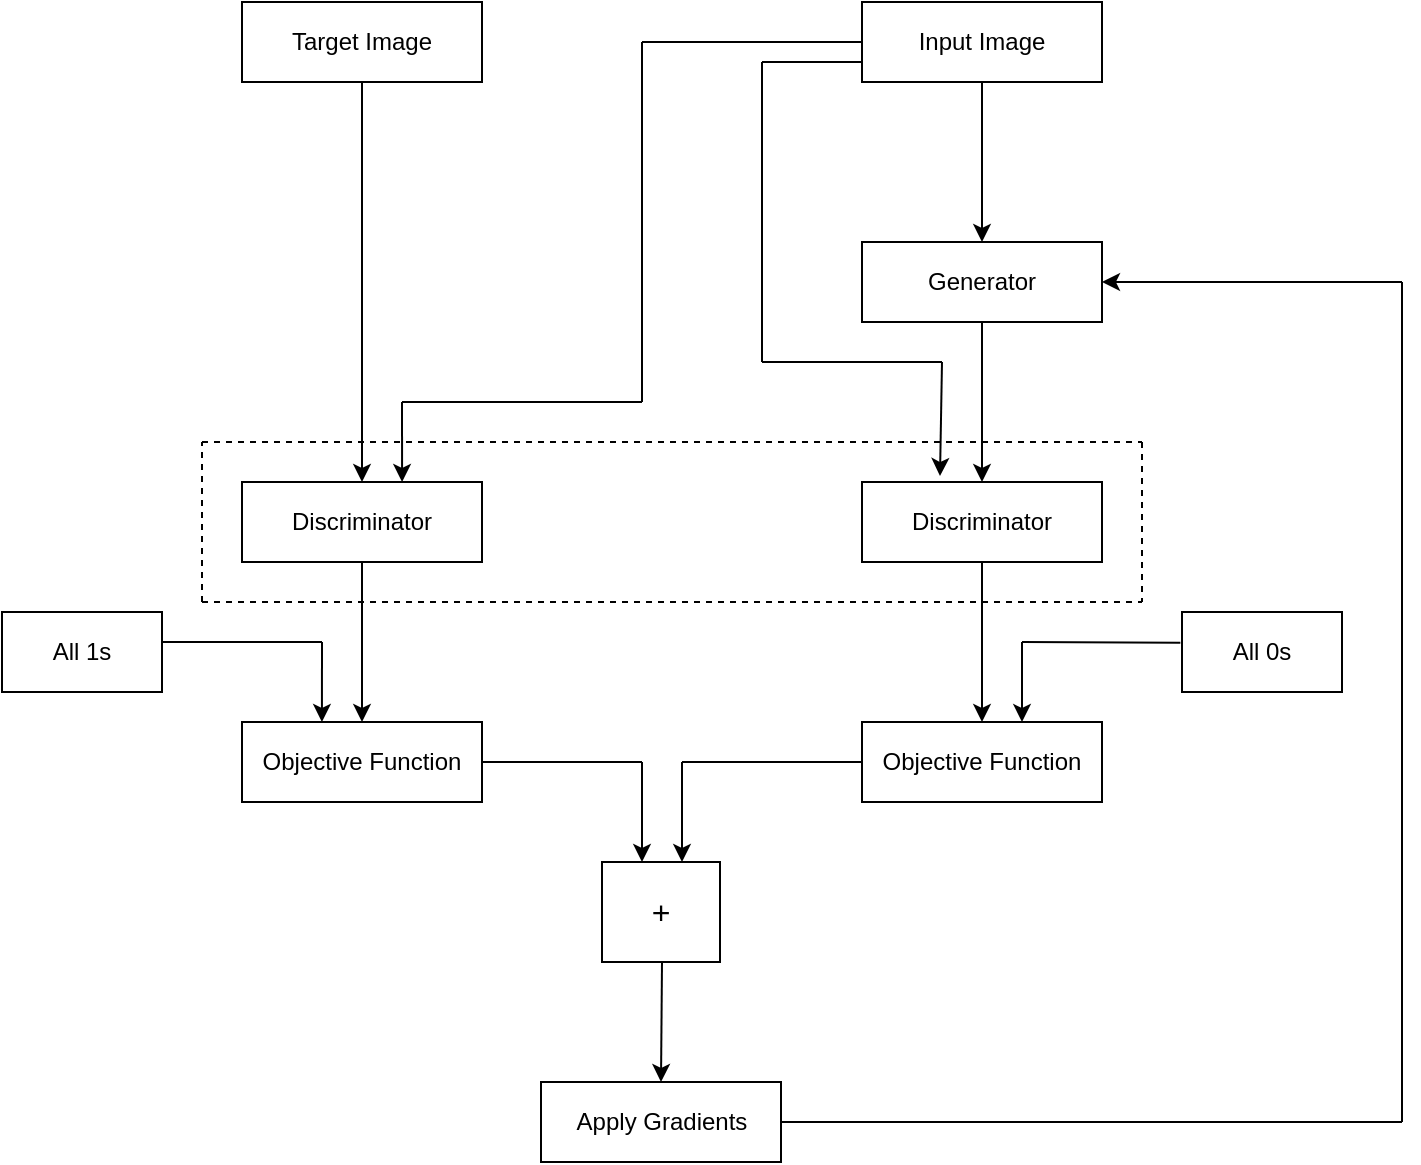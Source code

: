 <mxfile version="20.8.16" type="device"><diagram name="Page-1" id="RqxDCKg5QEMTn2tk2U9w"><mxGraphModel dx="887" dy="875" grid="1" gridSize="10" guides="1" tooltips="1" connect="1" arrows="1" fold="1" page="1" pageScale="1" pageWidth="827" pageHeight="1169" math="0" shadow="0"><root><mxCell id="0"/><mxCell id="1" parent="0"/><mxCell id="P5wWCu7zG68P-QsvPylU-1" value="Target Image" style="rounded=0;whiteSpace=wrap;html=1;" parent="1" vertex="1"><mxGeometry x="200" y="240" width="120" height="40" as="geometry"/></mxCell><mxCell id="P5wWCu7zG68P-QsvPylU-2" value="Input Image" style="rounded=0;whiteSpace=wrap;html=1;" parent="1" vertex="1"><mxGeometry x="510" y="240" width="120" height="40" as="geometry"/></mxCell><mxCell id="P5wWCu7zG68P-QsvPylU-3" value="Generator" style="rounded=0;whiteSpace=wrap;html=1;" parent="1" vertex="1"><mxGeometry x="510" y="360" width="120" height="40" as="geometry"/></mxCell><mxCell id="P5wWCu7zG68P-QsvPylU-4" value="Discriminator" style="rounded=0;whiteSpace=wrap;html=1;" parent="1" vertex="1"><mxGeometry x="510" y="480" width="120" height="40" as="geometry"/></mxCell><mxCell id="P5wWCu7zG68P-QsvPylU-5" value="Discriminator" style="rounded=0;whiteSpace=wrap;html=1;" parent="1" vertex="1"><mxGeometry x="200" y="480" width="120" height="40" as="geometry"/></mxCell><mxCell id="P5wWCu7zG68P-QsvPylU-6" value="" style="endArrow=classic;html=1;rounded=0;entryX=0.5;entryY=0;entryDx=0;entryDy=0;" parent="1" target="P5wWCu7zG68P-QsvPylU-5" edge="1"><mxGeometry width="50" height="50" relative="1" as="geometry"><mxPoint x="260" y="280" as="sourcePoint"/><mxPoint x="310" y="230" as="targetPoint"/></mxGeometry></mxCell><mxCell id="P5wWCu7zG68P-QsvPylU-8" value="" style="endArrow=none;html=1;rounded=0;" parent="1" edge="1"><mxGeometry width="50" height="50" relative="1" as="geometry"><mxPoint x="400" y="260" as="sourcePoint"/><mxPoint x="510" y="260" as="targetPoint"/></mxGeometry></mxCell><mxCell id="P5wWCu7zG68P-QsvPylU-9" value="" style="endArrow=none;html=1;rounded=0;" parent="1" edge="1"><mxGeometry width="50" height="50" relative="1" as="geometry"><mxPoint x="400" y="260" as="sourcePoint"/><mxPoint x="400" y="440" as="targetPoint"/></mxGeometry></mxCell><mxCell id="P5wWCu7zG68P-QsvPylU-10" value="" style="endArrow=none;html=1;rounded=0;" parent="1" edge="1"><mxGeometry width="50" height="50" relative="1" as="geometry"><mxPoint x="400" y="440" as="sourcePoint"/><mxPoint x="280" y="440" as="targetPoint"/></mxGeometry></mxCell><mxCell id="P5wWCu7zG68P-QsvPylU-11" value="" style="endArrow=classic;html=1;rounded=0;entryX=0.667;entryY=0;entryDx=0;entryDy=0;entryPerimeter=0;" parent="1" target="P5wWCu7zG68P-QsvPylU-5" edge="1"><mxGeometry width="50" height="50" relative="1" as="geometry"><mxPoint x="280" y="440" as="sourcePoint"/><mxPoint x="330" y="390" as="targetPoint"/></mxGeometry></mxCell><mxCell id="P5wWCu7zG68P-QsvPylU-12" value="" style="endArrow=classic;html=1;rounded=0;entryX=0.5;entryY=0;entryDx=0;entryDy=0;" parent="1" target="P5wWCu7zG68P-QsvPylU-3" edge="1"><mxGeometry width="50" height="50" relative="1" as="geometry"><mxPoint x="570" y="280" as="sourcePoint"/><mxPoint x="620" y="230" as="targetPoint"/></mxGeometry></mxCell><mxCell id="P5wWCu7zG68P-QsvPylU-13" value="" style="endArrow=classic;html=1;rounded=0;entryX=0.5;entryY=0;entryDx=0;entryDy=0;" parent="1" target="P5wWCu7zG68P-QsvPylU-4" edge="1"><mxGeometry width="50" height="50" relative="1" as="geometry"><mxPoint x="570" y="400" as="sourcePoint"/><mxPoint x="620" y="350" as="targetPoint"/></mxGeometry></mxCell><mxCell id="P5wWCu7zG68P-QsvPylU-14" value="Objective Function" style="rounded=0;whiteSpace=wrap;html=1;" parent="1" vertex="1"><mxGeometry x="510" y="600" width="120" height="40" as="geometry"/></mxCell><mxCell id="P5wWCu7zG68P-QsvPylU-15" value="Objective Function" style="rounded=0;whiteSpace=wrap;html=1;" parent="1" vertex="1"><mxGeometry x="200" y="600" width="120" height="40" as="geometry"/></mxCell><mxCell id="P5wWCu7zG68P-QsvPylU-16" value="All 1s" style="rounded=0;whiteSpace=wrap;html=1;" parent="1" vertex="1"><mxGeometry x="80" y="545" width="80" height="40" as="geometry"/></mxCell><mxCell id="P5wWCu7zG68P-QsvPylU-17" value="All 0s" style="rounded=0;whiteSpace=wrap;html=1;" parent="1" vertex="1"><mxGeometry x="670" y="545" width="80" height="40" as="geometry"/></mxCell><mxCell id="P5wWCu7zG68P-QsvPylU-18" value="" style="endArrow=classic;html=1;rounded=0;entryX=0.5;entryY=0;entryDx=0;entryDy=0;" parent="1" target="P5wWCu7zG68P-QsvPylU-15" edge="1"><mxGeometry width="50" height="50" relative="1" as="geometry"><mxPoint x="260" y="520" as="sourcePoint"/><mxPoint x="310" y="470" as="targetPoint"/></mxGeometry></mxCell><mxCell id="P5wWCu7zG68P-QsvPylU-19" value="" style="endArrow=none;html=1;rounded=0;" parent="1" edge="1"><mxGeometry width="50" height="50" relative="1" as="geometry"><mxPoint x="160" y="560" as="sourcePoint"/><mxPoint x="240" y="560" as="targetPoint"/></mxGeometry></mxCell><mxCell id="P5wWCu7zG68P-QsvPylU-20" value="" style="endArrow=classic;html=1;rounded=0;entryX=0.333;entryY=0;entryDx=0;entryDy=0;entryPerimeter=0;" parent="1" target="P5wWCu7zG68P-QsvPylU-15" edge="1"><mxGeometry width="50" height="50" relative="1" as="geometry"><mxPoint x="240" y="560" as="sourcePoint"/><mxPoint x="290" y="510" as="targetPoint"/></mxGeometry></mxCell><mxCell id="P5wWCu7zG68P-QsvPylU-21" value="" style="endArrow=classic;html=1;rounded=0;entryX=0.5;entryY=0;entryDx=0;entryDy=0;" parent="1" target="P5wWCu7zG68P-QsvPylU-14" edge="1"><mxGeometry width="50" height="50" relative="1" as="geometry"><mxPoint x="570" y="520" as="sourcePoint"/><mxPoint x="620" y="470" as="targetPoint"/></mxGeometry></mxCell><mxCell id="P5wWCu7zG68P-QsvPylU-22" value="" style="endArrow=none;html=1;rounded=0;entryX=-0.01;entryY=0.385;entryDx=0;entryDy=0;entryPerimeter=0;" parent="1" target="P5wWCu7zG68P-QsvPylU-17" edge="1"><mxGeometry width="50" height="50" relative="1" as="geometry"><mxPoint x="590" y="560" as="sourcePoint"/><mxPoint x="650" y="560" as="targetPoint"/></mxGeometry></mxCell><mxCell id="P5wWCu7zG68P-QsvPylU-23" value="" style="endArrow=classic;html=1;rounded=0;" parent="1" edge="1"><mxGeometry width="50" height="50" relative="1" as="geometry"><mxPoint x="590" y="560" as="sourcePoint"/><mxPoint x="590" y="600" as="targetPoint"/></mxGeometry></mxCell><mxCell id="P5wWCu7zG68P-QsvPylU-24" value="&lt;font size=&quot;3&quot;&gt;+&lt;/font&gt;" style="rounded=0;whiteSpace=wrap;html=1;" parent="1" vertex="1"><mxGeometry x="380" y="670" width="59" height="50" as="geometry"/></mxCell><mxCell id="P5wWCu7zG68P-QsvPylU-25" value="" style="endArrow=none;html=1;rounded=0;" parent="1" edge="1"><mxGeometry width="50" height="50" relative="1" as="geometry"><mxPoint x="320" y="620" as="sourcePoint"/><mxPoint x="400" y="620" as="targetPoint"/></mxGeometry></mxCell><mxCell id="P5wWCu7zG68P-QsvPylU-26" value="" style="endArrow=none;html=1;rounded=0;" parent="1" edge="1"><mxGeometry width="50" height="50" relative="1" as="geometry"><mxPoint x="510" y="620" as="sourcePoint"/><mxPoint x="420" y="620" as="targetPoint"/></mxGeometry></mxCell><mxCell id="P5wWCu7zG68P-QsvPylU-27" value="" style="endArrow=classic;html=1;rounded=0;" parent="1" edge="1"><mxGeometry width="50" height="50" relative="1" as="geometry"><mxPoint x="400" y="620" as="sourcePoint"/><mxPoint x="400" y="670" as="targetPoint"/></mxGeometry></mxCell><mxCell id="P5wWCu7zG68P-QsvPylU-28" value="" style="endArrow=classic;html=1;rounded=0;" parent="1" edge="1"><mxGeometry width="50" height="50" relative="1" as="geometry"><mxPoint x="420" y="620" as="sourcePoint"/><mxPoint x="420" y="670" as="targetPoint"/></mxGeometry></mxCell><mxCell id="P5wWCu7zG68P-QsvPylU-29" value="Apply Gradients" style="rounded=0;whiteSpace=wrap;html=1;" parent="1" vertex="1"><mxGeometry x="349.5" y="780" width="120" height="40" as="geometry"/></mxCell><mxCell id="P5wWCu7zG68P-QsvPylU-30" value="" style="endArrow=classic;html=1;rounded=0;fontSize=18;entryX=0.5;entryY=0;entryDx=0;entryDy=0;" parent="1" target="P5wWCu7zG68P-QsvPylU-29" edge="1"><mxGeometry width="50" height="50" relative="1" as="geometry"><mxPoint x="410" y="720" as="sourcePoint"/><mxPoint x="460" y="670" as="targetPoint"/></mxGeometry></mxCell><mxCell id="P5wWCu7zG68P-QsvPylU-32" value="" style="endArrow=none;dashed=1;html=1;rounded=0;fontSize=18;" parent="1" edge="1"><mxGeometry width="50" height="50" relative="1" as="geometry"><mxPoint x="180" y="540" as="sourcePoint"/><mxPoint x="180" y="460" as="targetPoint"/></mxGeometry></mxCell><mxCell id="P5wWCu7zG68P-QsvPylU-33" value="" style="endArrow=none;dashed=1;html=1;rounded=0;fontSize=18;" parent="1" edge="1"><mxGeometry width="50" height="50" relative="1" as="geometry"><mxPoint x="180" y="460" as="sourcePoint"/><mxPoint x="650" y="460" as="targetPoint"/></mxGeometry></mxCell><mxCell id="P5wWCu7zG68P-QsvPylU-34" value="" style="endArrow=none;dashed=1;html=1;rounded=0;fontSize=18;" parent="1" edge="1"><mxGeometry width="50" height="50" relative="1" as="geometry"><mxPoint x="650" y="460" as="sourcePoint"/><mxPoint x="650" y="540" as="targetPoint"/></mxGeometry></mxCell><mxCell id="P5wWCu7zG68P-QsvPylU-35" value="" style="endArrow=none;dashed=1;html=1;rounded=0;fontSize=18;" parent="1" edge="1"><mxGeometry width="50" height="50" relative="1" as="geometry"><mxPoint x="180" y="540" as="sourcePoint"/><mxPoint x="650" y="540" as="targetPoint"/></mxGeometry></mxCell><mxCell id="P5wWCu7zG68P-QsvPylU-39" value="" style="endArrow=none;html=1;rounded=0;fontSize=18;" parent="1" edge="1"><mxGeometry width="50" height="50" relative="1" as="geometry"><mxPoint x="470" y="800" as="sourcePoint"/><mxPoint x="780" y="800" as="targetPoint"/></mxGeometry></mxCell><mxCell id="P5wWCu7zG68P-QsvPylU-40" value="" style="endArrow=none;html=1;rounded=0;fontSize=18;" parent="1" edge="1"><mxGeometry width="50" height="50" relative="1" as="geometry"><mxPoint x="780" y="800" as="sourcePoint"/><mxPoint x="780" y="380" as="targetPoint"/></mxGeometry></mxCell><mxCell id="nk_bmgYM5TcfLp4EiKs3-1" value="" style="endArrow=classic;html=1;rounded=0;entryX=1;entryY=0.5;entryDx=0;entryDy=0;" edge="1" parent="1" target="P5wWCu7zG68P-QsvPylU-3"><mxGeometry width="50" height="50" relative="1" as="geometry"><mxPoint x="780" y="380" as="sourcePoint"/><mxPoint x="830" y="330" as="targetPoint"/></mxGeometry></mxCell><mxCell id="nk_bmgYM5TcfLp4EiKs3-3" value="" style="endArrow=none;html=1;rounded=0;" edge="1" parent="1"><mxGeometry width="50" height="50" relative="1" as="geometry"><mxPoint x="510" y="270" as="sourcePoint"/><mxPoint x="460" y="270" as="targetPoint"/></mxGeometry></mxCell><mxCell id="nk_bmgYM5TcfLp4EiKs3-4" value="" style="endArrow=none;html=1;rounded=0;" edge="1" parent="1"><mxGeometry width="50" height="50" relative="1" as="geometry"><mxPoint x="460" y="420" as="sourcePoint"/><mxPoint x="460" y="270" as="targetPoint"/></mxGeometry></mxCell><mxCell id="nk_bmgYM5TcfLp4EiKs3-5" value="" style="endArrow=none;html=1;rounded=0;" edge="1" parent="1"><mxGeometry width="50" height="50" relative="1" as="geometry"><mxPoint x="460" y="420" as="sourcePoint"/><mxPoint x="550" y="420" as="targetPoint"/></mxGeometry></mxCell><mxCell id="nk_bmgYM5TcfLp4EiKs3-6" value="" style="endArrow=classic;html=1;rounded=0;entryX=0.325;entryY=-0.075;entryDx=0;entryDy=0;entryPerimeter=0;" edge="1" parent="1" target="P5wWCu7zG68P-QsvPylU-4"><mxGeometry width="50" height="50" relative="1" as="geometry"><mxPoint x="550" y="420" as="sourcePoint"/><mxPoint x="600" y="370" as="targetPoint"/></mxGeometry></mxCell></root></mxGraphModel></diagram></mxfile>